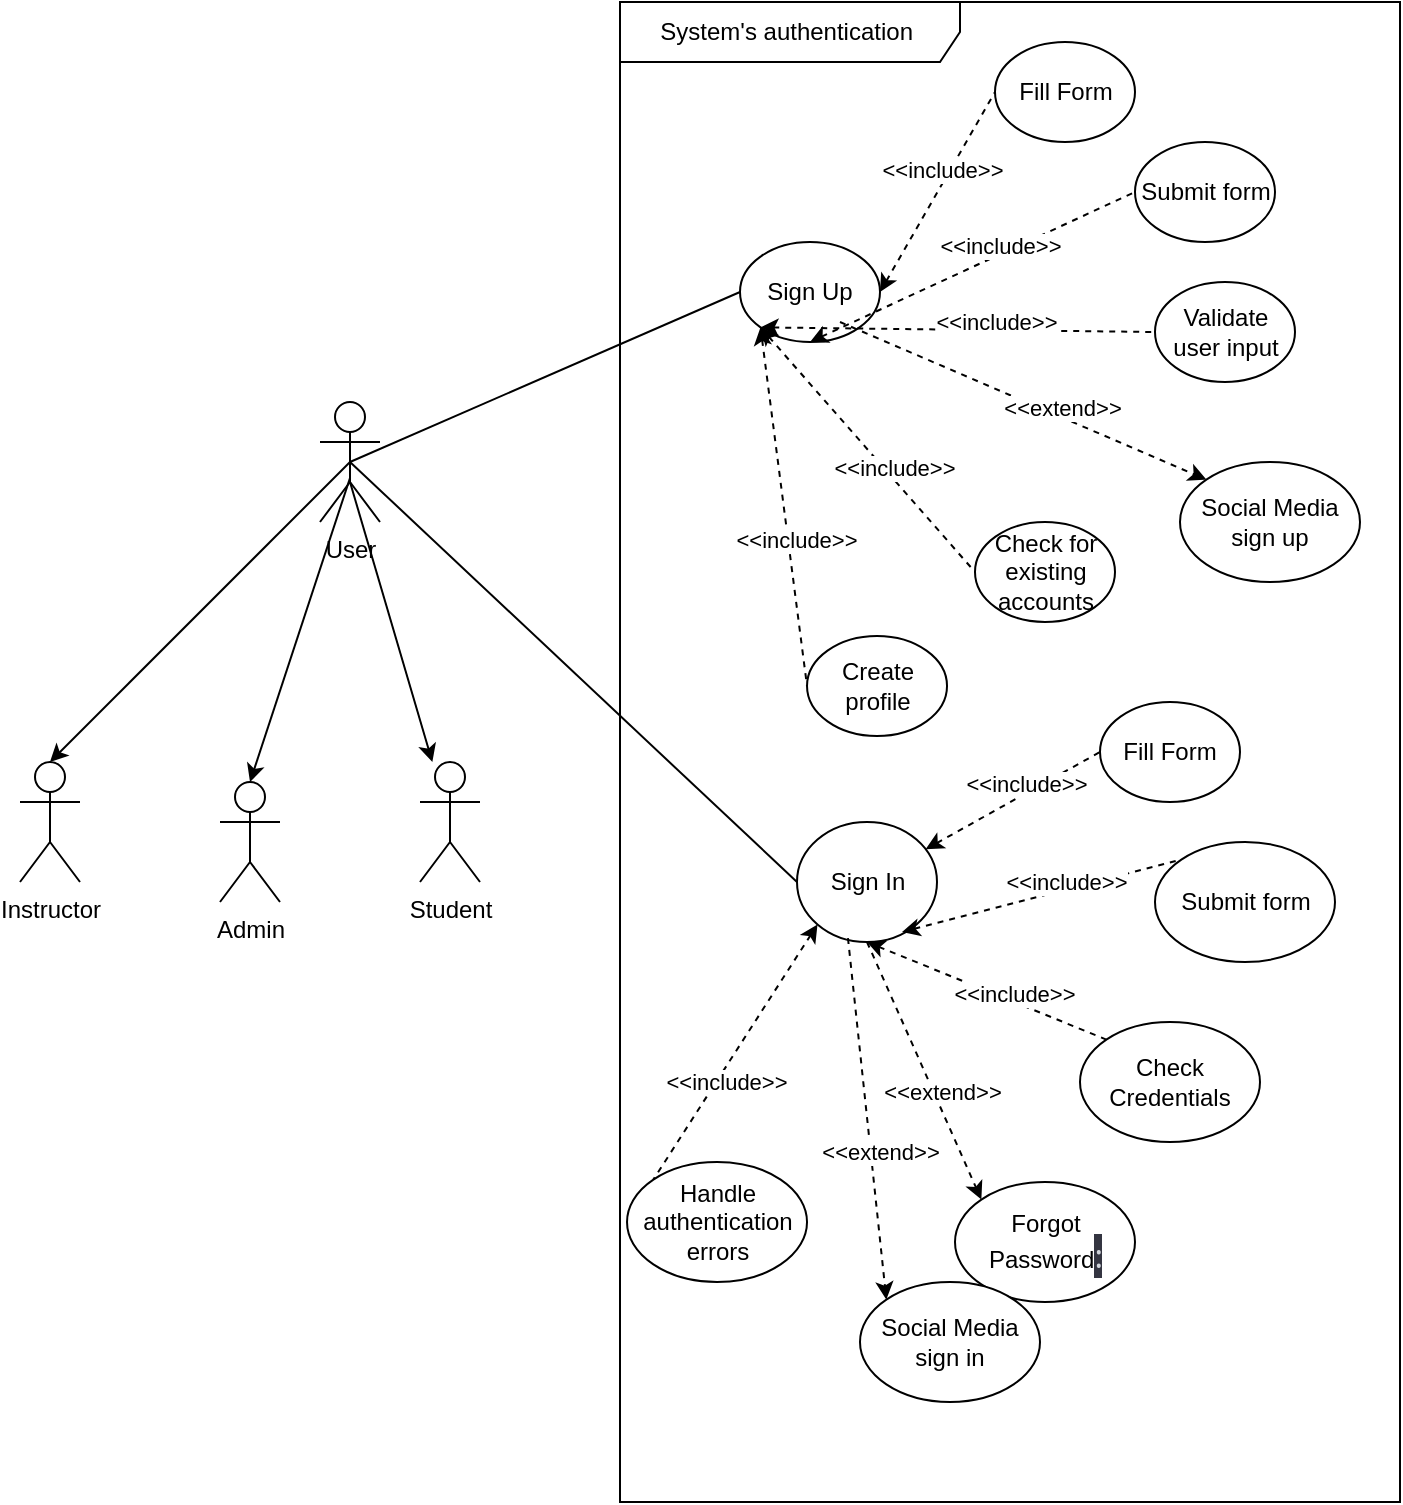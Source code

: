 <mxfile version="22.1.16" type="device">
  <diagram name="Page-1" id="nPsg9Te5sZwu5OZmn4z1">
    <mxGraphModel dx="880" dy="572" grid="0" gridSize="10" guides="1" tooltips="1" connect="1" arrows="1" fold="1" page="1" pageScale="1" pageWidth="900" pageHeight="1600" background="none" math="0" shadow="0">
      <root>
        <mxCell id="0" />
        <mxCell id="1" parent="0" />
        <mxCell id="xOoAKhtVyoCmIOMnbvx9-1" value="System&#39;s&amp;nbsp;authentication&amp;nbsp;" style="shape=umlFrame;whiteSpace=wrap;html=1;pointerEvents=0;width=170;height=30;" vertex="1" parent="1">
          <mxGeometry x="310" y="90" width="390" height="750" as="geometry" />
        </mxCell>
        <mxCell id="xOoAKhtVyoCmIOMnbvx9-4" value="" style="rounded=0;orthogonalLoop=1;jettySize=auto;html=1;exitX=0.5;exitY=0.667;exitDx=0;exitDy=0;exitPerimeter=0;strokeColor=#000000;" edge="1" parent="1" source="xOoAKhtVyoCmIOMnbvx9-2" target="xOoAKhtVyoCmIOMnbvx9-3">
          <mxGeometry relative="1" as="geometry" />
        </mxCell>
        <mxCell id="xOoAKhtVyoCmIOMnbvx9-26" style="rounded=0;orthogonalLoop=1;jettySize=auto;html=1;exitX=0.5;exitY=0.5;exitDx=0;exitDy=0;exitPerimeter=0;entryX=0;entryY=0.5;entryDx=0;entryDy=0;endArrow=none;endFill=0;strokeColor=#000000;" edge="1" parent="1" source="xOoAKhtVyoCmIOMnbvx9-2" target="xOoAKhtVyoCmIOMnbvx9-11">
          <mxGeometry relative="1" as="geometry" />
        </mxCell>
        <mxCell id="xOoAKhtVyoCmIOMnbvx9-27" style="rounded=0;orthogonalLoop=1;jettySize=auto;html=1;exitX=0.5;exitY=0.5;exitDx=0;exitDy=0;exitPerimeter=0;entryX=0;entryY=0.5;entryDx=0;entryDy=0;endArrow=none;endFill=0;strokeColor=#000000;" edge="1" parent="1" source="xOoAKhtVyoCmIOMnbvx9-2" target="xOoAKhtVyoCmIOMnbvx9-12">
          <mxGeometry relative="1" as="geometry" />
        </mxCell>
        <mxCell id="xOoAKhtVyoCmIOMnbvx9-2" value="User" style="shape=umlActor;verticalLabelPosition=bottom;verticalAlign=top;html=1;" vertex="1" parent="1">
          <mxGeometry x="160" y="290" width="30" height="60" as="geometry" />
        </mxCell>
        <mxCell id="xOoAKhtVyoCmIOMnbvx9-3" value="Student" style="shape=umlActor;verticalLabelPosition=bottom;verticalAlign=top;html=1;" vertex="1" parent="1">
          <mxGeometry x="210" y="470" width="30" height="60" as="geometry" />
        </mxCell>
        <mxCell id="xOoAKhtVyoCmIOMnbvx9-5" value="Instructor" style="shape=umlActor;verticalLabelPosition=bottom;verticalAlign=top;html=1;" vertex="1" parent="1">
          <mxGeometry x="10" y="470" width="30" height="60" as="geometry" />
        </mxCell>
        <mxCell id="xOoAKhtVyoCmIOMnbvx9-6" style="rounded=0;orthogonalLoop=1;jettySize=auto;html=1;exitX=0.5;exitY=0;exitDx=0;exitDy=0;exitPerimeter=0;entryX=0.5;entryY=0.5;entryDx=0;entryDy=0;entryPerimeter=0;startArrow=classic;startFill=1;endArrow=none;endFill=0;strokeColor=#000000;" edge="1" parent="1" source="xOoAKhtVyoCmIOMnbvx9-5" target="xOoAKhtVyoCmIOMnbvx9-2">
          <mxGeometry relative="1" as="geometry" />
        </mxCell>
        <mxCell id="xOoAKhtVyoCmIOMnbvx9-9" value="Admin" style="shape=umlActor;verticalLabelPosition=bottom;verticalAlign=top;html=1;" vertex="1" parent="1">
          <mxGeometry x="110" y="480" width="30" height="60" as="geometry" />
        </mxCell>
        <mxCell id="xOoAKhtVyoCmIOMnbvx9-10" style="rounded=0;orthogonalLoop=1;jettySize=auto;html=1;exitX=0.5;exitY=0;exitDx=0;exitDy=0;exitPerimeter=0;entryX=0.5;entryY=0.633;entryDx=0;entryDy=0;entryPerimeter=0;startArrow=classic;startFill=1;endArrow=none;endFill=0;strokeColor=#000000;" edge="1" parent="1" source="xOoAKhtVyoCmIOMnbvx9-9" target="xOoAKhtVyoCmIOMnbvx9-2">
          <mxGeometry relative="1" as="geometry" />
        </mxCell>
        <mxCell id="xOoAKhtVyoCmIOMnbvx9-17" style="rounded=0;orthogonalLoop=1;jettySize=auto;html=1;exitX=1;exitY=0.5;exitDx=0;exitDy=0;entryX=0;entryY=0.5;entryDx=0;entryDy=0;dashed=1;startArrow=classic;startFill=1;endArrow=none;endFill=0;strokeColor=#000000;" edge="1" parent="1" source="xOoAKhtVyoCmIOMnbvx9-11" target="xOoAKhtVyoCmIOMnbvx9-15">
          <mxGeometry relative="1" as="geometry" />
        </mxCell>
        <mxCell id="xOoAKhtVyoCmIOMnbvx9-18" value="&amp;lt;&amp;lt;include&amp;gt;&amp;gt;" style="edgeLabel;html=1;align=center;verticalAlign=middle;resizable=0;points=[];" vertex="1" connectable="0" parent="xOoAKhtVyoCmIOMnbvx9-17">
          <mxGeometry x="0.19" y="4" relative="1" as="geometry">
            <mxPoint as="offset" />
          </mxGeometry>
        </mxCell>
        <mxCell id="xOoAKhtVyoCmIOMnbvx9-11" value="Sign Up" style="ellipse;whiteSpace=wrap;html=1;" vertex="1" parent="1">
          <mxGeometry x="370" y="210" width="70" height="50" as="geometry" />
        </mxCell>
        <mxCell id="xOoAKhtVyoCmIOMnbvx9-12" value="Sign In" style="ellipse;whiteSpace=wrap;html=1;" vertex="1" parent="1">
          <mxGeometry x="398.5" y="500" width="70" height="60" as="geometry" />
        </mxCell>
        <mxCell id="xOoAKhtVyoCmIOMnbvx9-13" value="Submit form" style="ellipse;whiteSpace=wrap;html=1;" vertex="1" parent="1">
          <mxGeometry x="577.5" y="510" width="90" height="60" as="geometry" />
        </mxCell>
        <mxCell id="xOoAKhtVyoCmIOMnbvx9-14" value="Submit form" style="ellipse;whiteSpace=wrap;html=1;" vertex="1" parent="1">
          <mxGeometry x="567.5" y="160" width="70" height="50" as="geometry" />
        </mxCell>
        <mxCell id="xOoAKhtVyoCmIOMnbvx9-15" value="Fill Form" style="ellipse;whiteSpace=wrap;html=1;" vertex="1" parent="1">
          <mxGeometry x="497.5" y="110" width="70" height="50" as="geometry" />
        </mxCell>
        <mxCell id="xOoAKhtVyoCmIOMnbvx9-19" style="rounded=0;orthogonalLoop=1;jettySize=auto;html=1;exitX=0.5;exitY=1;exitDx=0;exitDy=0;entryX=0;entryY=0.5;entryDx=0;entryDy=0;dashed=1;startArrow=classic;startFill=1;endArrow=none;endFill=0;strokeColor=#000000;" edge="1" parent="1" source="xOoAKhtVyoCmIOMnbvx9-11" target="xOoAKhtVyoCmIOMnbvx9-14">
          <mxGeometry relative="1" as="geometry">
            <mxPoint x="450" y="245" as="sourcePoint" />
            <mxPoint x="530" y="205" as="targetPoint" />
          </mxGeometry>
        </mxCell>
        <mxCell id="xOoAKhtVyoCmIOMnbvx9-20" value="&amp;lt;&amp;lt;include&amp;gt;&amp;gt;" style="edgeLabel;html=1;align=center;verticalAlign=middle;resizable=0;points=[];" vertex="1" connectable="0" parent="xOoAKhtVyoCmIOMnbvx9-19">
          <mxGeometry x="0.19" y="4" relative="1" as="geometry">
            <mxPoint as="offset" />
          </mxGeometry>
        </mxCell>
        <mxCell id="xOoAKhtVyoCmIOMnbvx9-21" value="Fill Form" style="ellipse;whiteSpace=wrap;html=1;" vertex="1" parent="1">
          <mxGeometry x="550" y="440" width="70" height="50" as="geometry" />
        </mxCell>
        <mxCell id="xOoAKhtVyoCmIOMnbvx9-22" style="rounded=0;orthogonalLoop=1;jettySize=auto;html=1;entryX=0;entryY=0.5;entryDx=0;entryDy=0;dashed=1;startArrow=classic;startFill=1;endArrow=none;endFill=0;strokeColor=#000000;" edge="1" parent="1" source="xOoAKhtVyoCmIOMnbvx9-12" target="xOoAKhtVyoCmIOMnbvx9-21">
          <mxGeometry relative="1" as="geometry">
            <mxPoint x="475" y="570" as="sourcePoint" />
            <mxPoint x="555" y="475" as="targetPoint" />
          </mxGeometry>
        </mxCell>
        <mxCell id="xOoAKhtVyoCmIOMnbvx9-23" value="&amp;lt;&amp;lt;include&amp;gt;&amp;gt;" style="edgeLabel;html=1;align=center;verticalAlign=middle;resizable=0;points=[];" vertex="1" connectable="0" parent="xOoAKhtVyoCmIOMnbvx9-22">
          <mxGeometry x="0.19" y="4" relative="1" as="geometry">
            <mxPoint as="offset" />
          </mxGeometry>
        </mxCell>
        <mxCell id="xOoAKhtVyoCmIOMnbvx9-24" style="rounded=0;orthogonalLoop=1;jettySize=auto;html=1;exitX=0.75;exitY=0.917;exitDx=0;exitDy=0;entryX=0;entryY=0;entryDx=0;entryDy=0;dashed=1;startArrow=classic;startFill=1;endArrow=none;endFill=0;exitPerimeter=0;strokeColor=#000000;" edge="1" parent="1" source="xOoAKhtVyoCmIOMnbvx9-12" target="xOoAKhtVyoCmIOMnbvx9-13">
          <mxGeometry relative="1" as="geometry">
            <mxPoint x="464.749" y="591.213" as="sourcePoint" />
            <mxPoint x="565" y="555" as="targetPoint" />
          </mxGeometry>
        </mxCell>
        <mxCell id="xOoAKhtVyoCmIOMnbvx9-25" value="&amp;lt;&amp;lt;include&amp;gt;&amp;gt;" style="edgeLabel;html=1;align=center;verticalAlign=middle;resizable=0;points=[];" vertex="1" connectable="0" parent="xOoAKhtVyoCmIOMnbvx9-24">
          <mxGeometry x="0.19" y="4" relative="1" as="geometry">
            <mxPoint as="offset" />
          </mxGeometry>
        </mxCell>
        <mxCell id="xOoAKhtVyoCmIOMnbvx9-28" value="Check Credentials" style="ellipse;whiteSpace=wrap;html=1;" vertex="1" parent="1">
          <mxGeometry x="540" y="600" width="90" height="60" as="geometry" />
        </mxCell>
        <mxCell id="xOoAKhtVyoCmIOMnbvx9-29" style="rounded=0;orthogonalLoop=1;jettySize=auto;html=1;exitX=0.5;exitY=1;exitDx=0;exitDy=0;entryX=0;entryY=0;entryDx=0;entryDy=0;dashed=1;startArrow=classic;startFill=1;endArrow=none;endFill=0;strokeColor=#000000;" edge="1" target="xOoAKhtVyoCmIOMnbvx9-28" parent="1" source="xOoAKhtVyoCmIOMnbvx9-12">
          <mxGeometry relative="1" as="geometry">
            <mxPoint x="440" y="600" as="sourcePoint" />
            <mxPoint x="515" y="584.5" as="targetPoint" />
          </mxGeometry>
        </mxCell>
        <mxCell id="xOoAKhtVyoCmIOMnbvx9-30" value="&amp;lt;&amp;lt;include&amp;gt;&amp;gt;" style="edgeLabel;html=1;align=center;verticalAlign=middle;resizable=0;points=[];" vertex="1" connectable="0" parent="xOoAKhtVyoCmIOMnbvx9-29">
          <mxGeometry x="0.19" y="4" relative="1" as="geometry">
            <mxPoint as="offset" />
          </mxGeometry>
        </mxCell>
        <mxCell id="xOoAKhtVyoCmIOMnbvx9-31" style="rounded=0;orthogonalLoop=1;jettySize=auto;html=1;exitX=0;exitY=1;exitDx=0;exitDy=0;entryX=0;entryY=0.5;entryDx=0;entryDy=0;dashed=1;startArrow=classic;startFill=1;endArrow=none;endFill=0;strokeColor=#000000;" edge="1" target="xOoAKhtVyoCmIOMnbvx9-33" parent="1" source="xOoAKhtVyoCmIOMnbvx9-11">
          <mxGeometry relative="1" as="geometry">
            <mxPoint x="372.5" y="300" as="sourcePoint" />
            <mxPoint x="497.5" y="245" as="targetPoint" />
          </mxGeometry>
        </mxCell>
        <mxCell id="xOoAKhtVyoCmIOMnbvx9-32" value="&amp;lt;&amp;lt;include&amp;gt;&amp;gt;" style="edgeLabel;html=1;align=center;verticalAlign=middle;resizable=0;points=[];" vertex="1" connectable="0" parent="xOoAKhtVyoCmIOMnbvx9-31">
          <mxGeometry x="0.19" y="4" relative="1" as="geometry">
            <mxPoint as="offset" />
          </mxGeometry>
        </mxCell>
        <mxCell id="xOoAKhtVyoCmIOMnbvx9-33" value="Validate user input" style="ellipse;whiteSpace=wrap;html=1;" vertex="1" parent="1">
          <mxGeometry x="577.5" y="230" width="70" height="50" as="geometry" />
        </mxCell>
        <mxCell id="xOoAKhtVyoCmIOMnbvx9-34" value="Check for existing accounts" style="ellipse;whiteSpace=wrap;html=1;" vertex="1" parent="1">
          <mxGeometry x="487.5" y="350" width="70" height="50" as="geometry" />
        </mxCell>
        <mxCell id="xOoAKhtVyoCmIOMnbvx9-35" style="rounded=0;orthogonalLoop=1;jettySize=auto;html=1;exitX=0;exitY=1;exitDx=0;exitDy=0;entryX=0;entryY=0.5;entryDx=0;entryDy=0;dashed=1;startArrow=classic;startFill=1;endArrow=none;endFill=0;strokeColor=#000000;" edge="1" target="xOoAKhtVyoCmIOMnbvx9-34" parent="1" source="xOoAKhtVyoCmIOMnbvx9-11">
          <mxGeometry relative="1" as="geometry">
            <mxPoint x="361" y="320" as="sourcePoint" />
            <mxPoint x="478.5" y="312" as="targetPoint" />
          </mxGeometry>
        </mxCell>
        <mxCell id="xOoAKhtVyoCmIOMnbvx9-36" value="&amp;lt;&amp;lt;include&amp;gt;&amp;gt;" style="edgeLabel;html=1;align=center;verticalAlign=middle;resizable=0;points=[];" vertex="1" connectable="0" parent="xOoAKhtVyoCmIOMnbvx9-35">
          <mxGeometry x="0.19" y="4" relative="1" as="geometry">
            <mxPoint as="offset" />
          </mxGeometry>
        </mxCell>
        <mxCell id="xOoAKhtVyoCmIOMnbvx9-37" value="Create profile" style="ellipse;whiteSpace=wrap;html=1;" vertex="1" parent="1">
          <mxGeometry x="403.51" y="407" width="70" height="50" as="geometry" />
        </mxCell>
        <mxCell id="xOoAKhtVyoCmIOMnbvx9-38" style="rounded=0;orthogonalLoop=1;jettySize=auto;html=1;exitX=0;exitY=1;exitDx=0;exitDy=0;entryX=0;entryY=0.5;entryDx=0;entryDy=0;dashed=1;startArrow=classic;startFill=1;endArrow=none;endFill=0;strokeColor=#000000;" edge="1" target="xOoAKhtVyoCmIOMnbvx9-37" parent="1" source="xOoAKhtVyoCmIOMnbvx9-11">
          <mxGeometry relative="1" as="geometry">
            <mxPoint x="360" y="260" as="sourcePoint" />
            <mxPoint x="413.51" y="372" as="targetPoint" />
          </mxGeometry>
        </mxCell>
        <mxCell id="xOoAKhtVyoCmIOMnbvx9-39" value="&amp;lt;&amp;lt;include&amp;gt;&amp;gt;" style="edgeLabel;html=1;align=center;verticalAlign=middle;resizable=0;points=[];" vertex="1" connectable="0" parent="xOoAKhtVyoCmIOMnbvx9-38">
          <mxGeometry x="0.19" y="4" relative="1" as="geometry">
            <mxPoint as="offset" />
          </mxGeometry>
        </mxCell>
        <mxCell id="xOoAKhtVyoCmIOMnbvx9-40" value="Handle authentication errors" style="ellipse;whiteSpace=wrap;html=1;" vertex="1" parent="1">
          <mxGeometry x="313.51" y="670" width="90" height="60" as="geometry" />
        </mxCell>
        <mxCell id="xOoAKhtVyoCmIOMnbvx9-41" style="rounded=0;orthogonalLoop=1;jettySize=auto;html=1;exitX=0;exitY=1;exitDx=0;exitDy=0;entryX=0;entryY=0;entryDx=0;entryDy=0;dashed=1;startArrow=classic;startFill=1;endArrow=none;endFill=0;strokeColor=#000000;" edge="1" target="xOoAKhtVyoCmIOMnbvx9-40" parent="1" source="xOoAKhtVyoCmIOMnbvx9-12">
          <mxGeometry relative="1" as="geometry">
            <mxPoint x="381.01" y="640" as="sourcePoint" />
            <mxPoint x="456.01" y="624.5" as="targetPoint" />
          </mxGeometry>
        </mxCell>
        <mxCell id="xOoAKhtVyoCmIOMnbvx9-42" value="&amp;lt;&amp;lt;include&amp;gt;&amp;gt;" style="edgeLabel;html=1;align=center;verticalAlign=middle;resizable=0;points=[];" vertex="1" connectable="0" parent="xOoAKhtVyoCmIOMnbvx9-41">
          <mxGeometry x="0.19" y="4" relative="1" as="geometry">
            <mxPoint as="offset" />
          </mxGeometry>
        </mxCell>
        <mxCell id="xOoAKhtVyoCmIOMnbvx9-46" value="Forgot Password&lt;span style=&quot;color: rgb(209, 213, 219); font-family: Söhne, ui-sans-serif, system-ui, -apple-system, &amp;quot;Segoe UI&amp;quot;, Roboto, Ubuntu, Cantarell, &amp;quot;Noto Sans&amp;quot;, sans-serif, &amp;quot;Helvetica Neue&amp;quot;, Arial, &amp;quot;Apple Color Emoji&amp;quot;, &amp;quot;Segoe UI Emoji&amp;quot;, &amp;quot;Segoe UI Symbol&amp;quot;, &amp;quot;Noto Color Emoji&amp;quot;; font-size: 16px; text-align: left; background-color: rgb(52, 53, 65);&quot;&gt;:&lt;/span&gt;" style="ellipse;whiteSpace=wrap;html=1;" vertex="1" parent="1">
          <mxGeometry x="477.5" y="680" width="90" height="60" as="geometry" />
        </mxCell>
        <mxCell id="xOoAKhtVyoCmIOMnbvx9-47" style="rounded=0;orthogonalLoop=1;jettySize=auto;html=1;exitX=0.5;exitY=1;exitDx=0;exitDy=0;entryX=0;entryY=0;entryDx=0;entryDy=0;dashed=1;startArrow=none;startFill=0;endArrow=classic;endFill=1;strokeColor=#000000;" edge="1" target="xOoAKhtVyoCmIOMnbvx9-46" parent="1" source="xOoAKhtVyoCmIOMnbvx9-12">
          <mxGeometry relative="1" as="geometry">
            <mxPoint x="507.5" y="580" as="sourcePoint" />
            <mxPoint x="554.51" y="653.5" as="targetPoint" />
          </mxGeometry>
        </mxCell>
        <mxCell id="xOoAKhtVyoCmIOMnbvx9-48" value="&amp;lt;&amp;lt;extend&amp;gt;&amp;gt;" style="edgeLabel;html=1;align=center;verticalAlign=middle;resizable=0;points=[];" vertex="1" connectable="0" parent="xOoAKhtVyoCmIOMnbvx9-47">
          <mxGeometry x="0.19" y="4" relative="1" as="geometry">
            <mxPoint as="offset" />
          </mxGeometry>
        </mxCell>
        <mxCell id="xOoAKhtVyoCmIOMnbvx9-49" style="rounded=0;orthogonalLoop=1;jettySize=auto;html=1;exitX=0.364;exitY=0.967;exitDx=0;exitDy=0;entryX=0;entryY=0;entryDx=0;entryDy=0;dashed=1;startArrow=none;startFill=0;endArrow=classic;endFill=1;exitPerimeter=0;strokeColor=#000000;" edge="1" target="xOoAKhtVyoCmIOMnbvx9-51" parent="1" source="xOoAKhtVyoCmIOMnbvx9-12">
          <mxGeometry relative="1" as="geometry">
            <mxPoint x="386.5" y="610" as="sourcePoint" />
            <mxPoint x="507.01" y="703.5" as="targetPoint" />
          </mxGeometry>
        </mxCell>
        <mxCell id="xOoAKhtVyoCmIOMnbvx9-50" value="&amp;lt;&amp;lt;extend&amp;gt;&amp;gt;" style="edgeLabel;html=1;align=center;verticalAlign=middle;resizable=0;points=[];" vertex="1" connectable="0" parent="xOoAKhtVyoCmIOMnbvx9-49">
          <mxGeometry x="0.19" y="4" relative="1" as="geometry">
            <mxPoint as="offset" />
          </mxGeometry>
        </mxCell>
        <mxCell id="xOoAKhtVyoCmIOMnbvx9-51" value="Social Media&lt;br&gt;sign in" style="ellipse;whiteSpace=wrap;html=1;" vertex="1" parent="1">
          <mxGeometry x="430" y="730" width="90" height="60" as="geometry" />
        </mxCell>
        <mxCell id="xOoAKhtVyoCmIOMnbvx9-52" style="rounded=0;orthogonalLoop=1;jettySize=auto;html=1;entryX=0;entryY=0;entryDx=0;entryDy=0;dashed=1;startArrow=none;startFill=0;endArrow=classic;endFill=1;strokeColor=#000000;" edge="1" parent="1" target="xOoAKhtVyoCmIOMnbvx9-54">
          <mxGeometry relative="1" as="geometry">
            <mxPoint x="420" y="250" as="sourcePoint" />
            <mxPoint x="657.51" y="334.5" as="targetPoint" />
          </mxGeometry>
        </mxCell>
        <mxCell id="xOoAKhtVyoCmIOMnbvx9-53" value="&amp;lt;&amp;lt;extend&amp;gt;&amp;gt;" style="edgeLabel;html=1;align=center;verticalAlign=middle;resizable=0;points=[];" vertex="1" connectable="0" parent="xOoAKhtVyoCmIOMnbvx9-52">
          <mxGeometry x="0.19" y="4" relative="1" as="geometry">
            <mxPoint as="offset" />
          </mxGeometry>
        </mxCell>
        <mxCell id="xOoAKhtVyoCmIOMnbvx9-54" value="Social Media&lt;br&gt;sign up" style="ellipse;whiteSpace=wrap;html=1;" vertex="1" parent="1">
          <mxGeometry x="590" y="320" width="90" height="60" as="geometry" />
        </mxCell>
      </root>
    </mxGraphModel>
  </diagram>
</mxfile>
